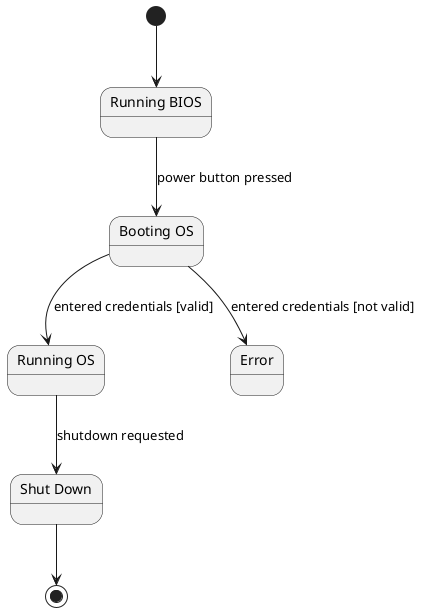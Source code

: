 @startuml
state "Running BIOS" as RunningBIOS
state "Booting OS" as BootingOS
state "Running OS" as RunningOS
state "Shut Down" as ShutDown

[*] --> RunningBIOS
RunningBIOS --> BootingOS : power button pressed
BootingOS --> RunningOS : entered credentials [valid]
BootingOS --> Error : entered credentials [not valid]
RunningOS --> ShutDown : shutdown requested
ShutDown --> [*]
@enduml
